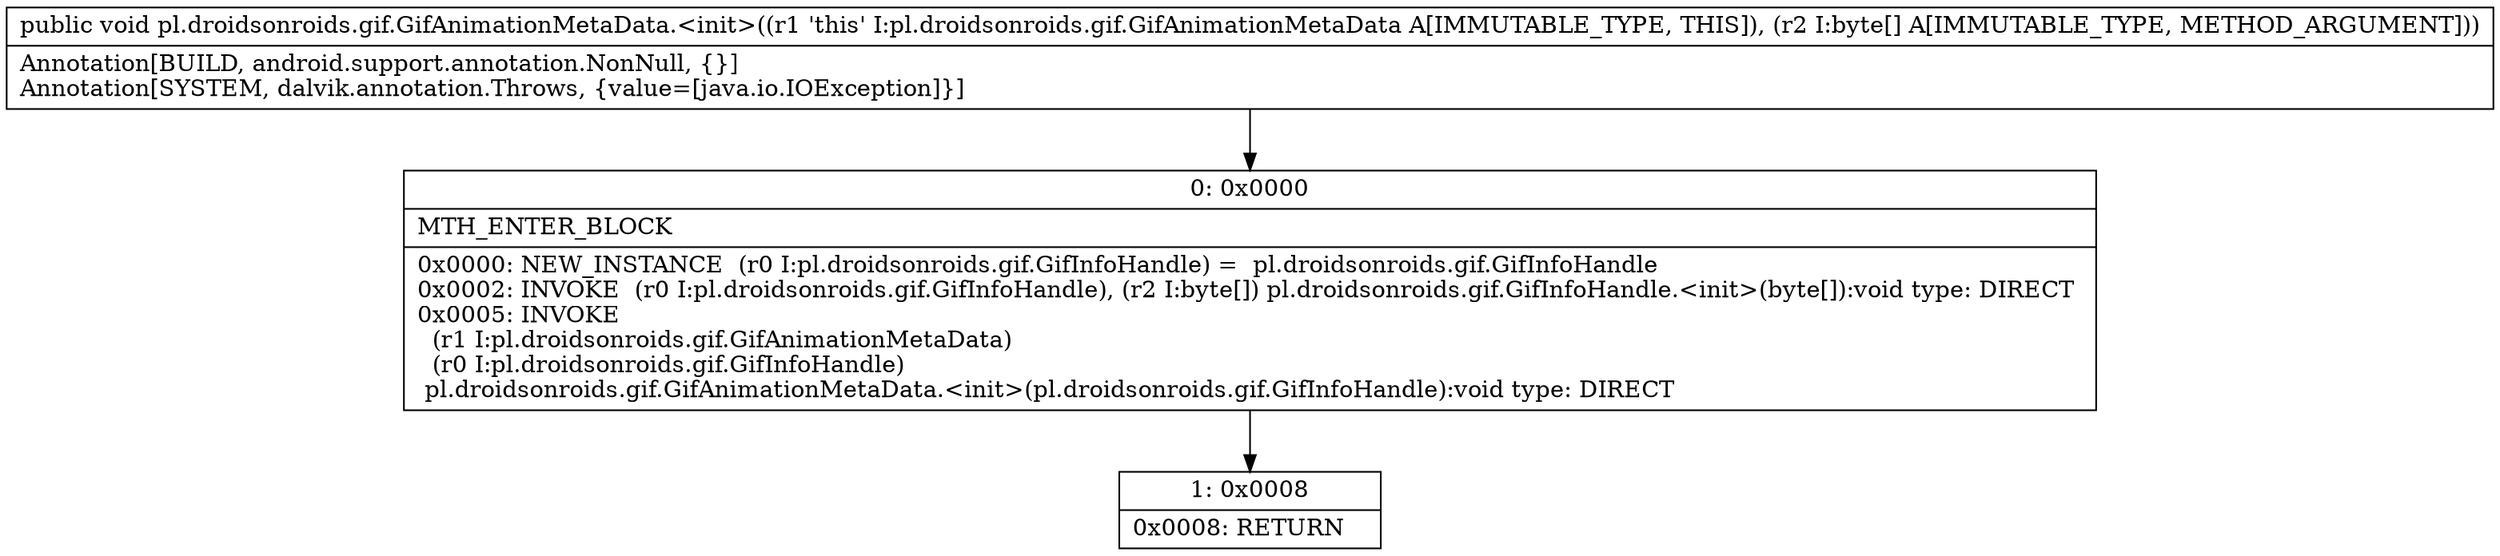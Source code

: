 digraph "CFG forpl.droidsonroids.gif.GifAnimationMetaData.\<init\>([B)V" {
Node_0 [shape=record,label="{0\:\ 0x0000|MTH_ENTER_BLOCK\l|0x0000: NEW_INSTANCE  (r0 I:pl.droidsonroids.gif.GifInfoHandle) =  pl.droidsonroids.gif.GifInfoHandle \l0x0002: INVOKE  (r0 I:pl.droidsonroids.gif.GifInfoHandle), (r2 I:byte[]) pl.droidsonroids.gif.GifInfoHandle.\<init\>(byte[]):void type: DIRECT \l0x0005: INVOKE  \l  (r1 I:pl.droidsonroids.gif.GifAnimationMetaData)\l  (r0 I:pl.droidsonroids.gif.GifInfoHandle)\l pl.droidsonroids.gif.GifAnimationMetaData.\<init\>(pl.droidsonroids.gif.GifInfoHandle):void type: DIRECT \l}"];
Node_1 [shape=record,label="{1\:\ 0x0008|0x0008: RETURN   \l}"];
MethodNode[shape=record,label="{public void pl.droidsonroids.gif.GifAnimationMetaData.\<init\>((r1 'this' I:pl.droidsonroids.gif.GifAnimationMetaData A[IMMUTABLE_TYPE, THIS]), (r2 I:byte[] A[IMMUTABLE_TYPE, METHOD_ARGUMENT]))  | Annotation[BUILD, android.support.annotation.NonNull, \{\}]\lAnnotation[SYSTEM, dalvik.annotation.Throws, \{value=[java.io.IOException]\}]\l}"];
MethodNode -> Node_0;
Node_0 -> Node_1;
}


